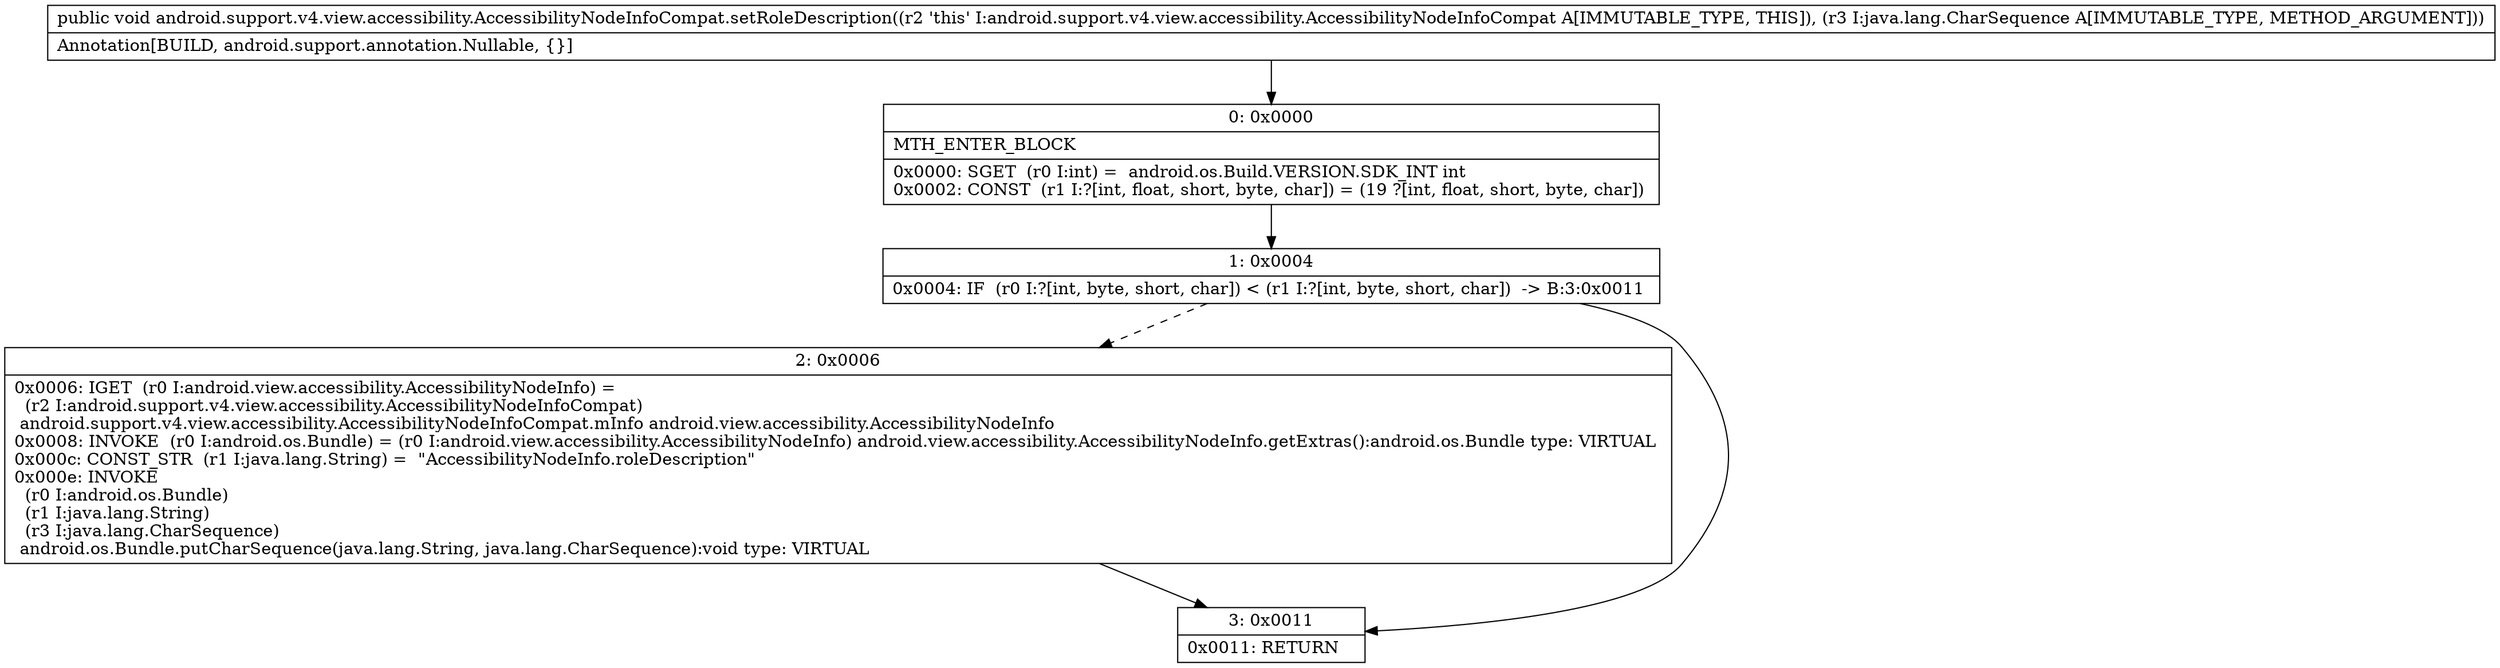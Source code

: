 digraph "CFG forandroid.support.v4.view.accessibility.AccessibilityNodeInfoCompat.setRoleDescription(Ljava\/lang\/CharSequence;)V" {
Node_0 [shape=record,label="{0\:\ 0x0000|MTH_ENTER_BLOCK\l|0x0000: SGET  (r0 I:int) =  android.os.Build.VERSION.SDK_INT int \l0x0002: CONST  (r1 I:?[int, float, short, byte, char]) = (19 ?[int, float, short, byte, char]) \l}"];
Node_1 [shape=record,label="{1\:\ 0x0004|0x0004: IF  (r0 I:?[int, byte, short, char]) \< (r1 I:?[int, byte, short, char])  \-\> B:3:0x0011 \l}"];
Node_2 [shape=record,label="{2\:\ 0x0006|0x0006: IGET  (r0 I:android.view.accessibility.AccessibilityNodeInfo) = \l  (r2 I:android.support.v4.view.accessibility.AccessibilityNodeInfoCompat)\l android.support.v4.view.accessibility.AccessibilityNodeInfoCompat.mInfo android.view.accessibility.AccessibilityNodeInfo \l0x0008: INVOKE  (r0 I:android.os.Bundle) = (r0 I:android.view.accessibility.AccessibilityNodeInfo) android.view.accessibility.AccessibilityNodeInfo.getExtras():android.os.Bundle type: VIRTUAL \l0x000c: CONST_STR  (r1 I:java.lang.String) =  \"AccessibilityNodeInfo.roleDescription\" \l0x000e: INVOKE  \l  (r0 I:android.os.Bundle)\l  (r1 I:java.lang.String)\l  (r3 I:java.lang.CharSequence)\l android.os.Bundle.putCharSequence(java.lang.String, java.lang.CharSequence):void type: VIRTUAL \l}"];
Node_3 [shape=record,label="{3\:\ 0x0011|0x0011: RETURN   \l}"];
MethodNode[shape=record,label="{public void android.support.v4.view.accessibility.AccessibilityNodeInfoCompat.setRoleDescription((r2 'this' I:android.support.v4.view.accessibility.AccessibilityNodeInfoCompat A[IMMUTABLE_TYPE, THIS]), (r3 I:java.lang.CharSequence A[IMMUTABLE_TYPE, METHOD_ARGUMENT]))  | Annotation[BUILD, android.support.annotation.Nullable, \{\}]\l}"];
MethodNode -> Node_0;
Node_0 -> Node_1;
Node_1 -> Node_2[style=dashed];
Node_1 -> Node_3;
Node_2 -> Node_3;
}

